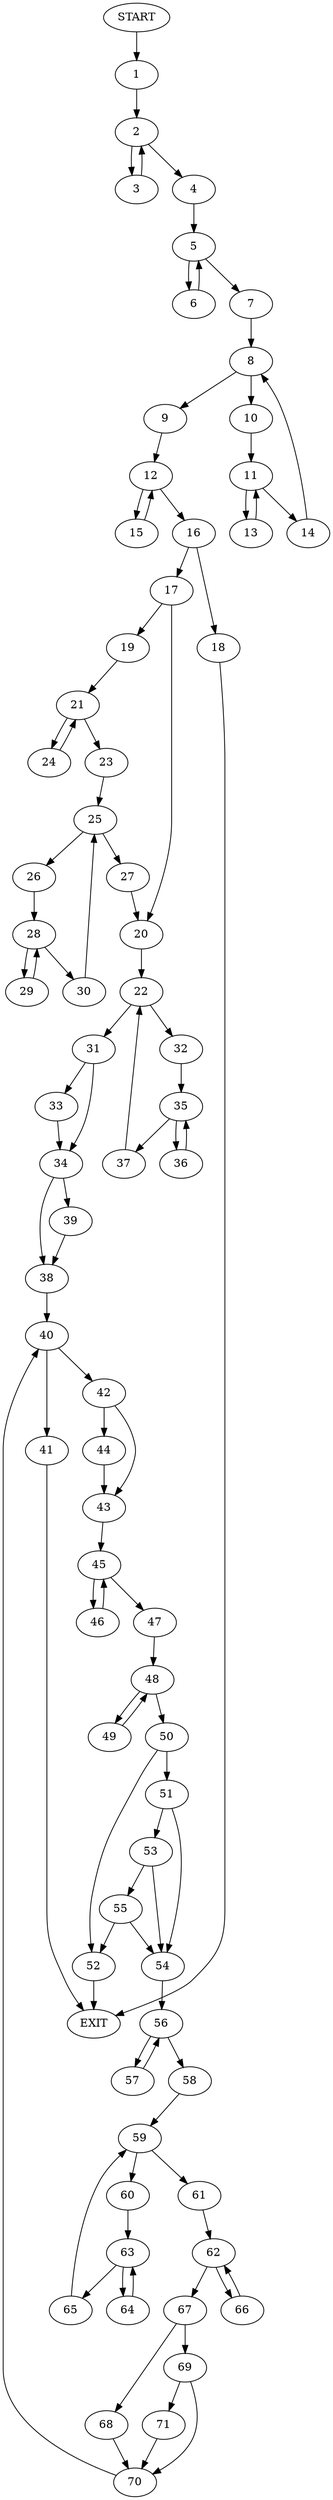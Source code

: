 digraph {
0 [label="START"]
72 [label="EXIT"]
0 -> 1
1 -> 2
2 -> 3
2 -> 4
3 -> 2
4 -> 5
5 -> 6
5 -> 7
6 -> 5
7 -> 8
8 -> 9
8 -> 10
10 -> 11
9 -> 12
11 -> 13
11 -> 14
13 -> 11
14 -> 8
12 -> 15
12 -> 16
16 -> 17
16 -> 18
15 -> 12
18 -> 72
17 -> 19
17 -> 20
19 -> 21
20 -> 22
21 -> 23
21 -> 24
24 -> 21
23 -> 25
25 -> 26
25 -> 27
26 -> 28
27 -> 20
28 -> 29
28 -> 30
29 -> 28
30 -> 25
22 -> 31
22 -> 32
31 -> 33
31 -> 34
32 -> 35
35 -> 36
35 -> 37
37 -> 22
36 -> 35
33 -> 34
34 -> 38
34 -> 39
39 -> 38
38 -> 40
40 -> 41
40 -> 42
42 -> 43
42 -> 44
41 -> 72
43 -> 45
44 -> 43
45 -> 46
45 -> 47
47 -> 48
46 -> 45
48 -> 49
48 -> 50
50 -> 51
50 -> 52
49 -> 48
52 -> 72
51 -> 53
51 -> 54
53 -> 55
53 -> 54
54 -> 56
55 -> 52
55 -> 54
56 -> 57
56 -> 58
58 -> 59
57 -> 56
59 -> 60
59 -> 61
61 -> 62
60 -> 63
63 -> 64
63 -> 65
64 -> 63
65 -> 59
62 -> 66
62 -> 67
67 -> 68
67 -> 69
66 -> 62
69 -> 70
69 -> 71
68 -> 70
70 -> 40
71 -> 70
}
